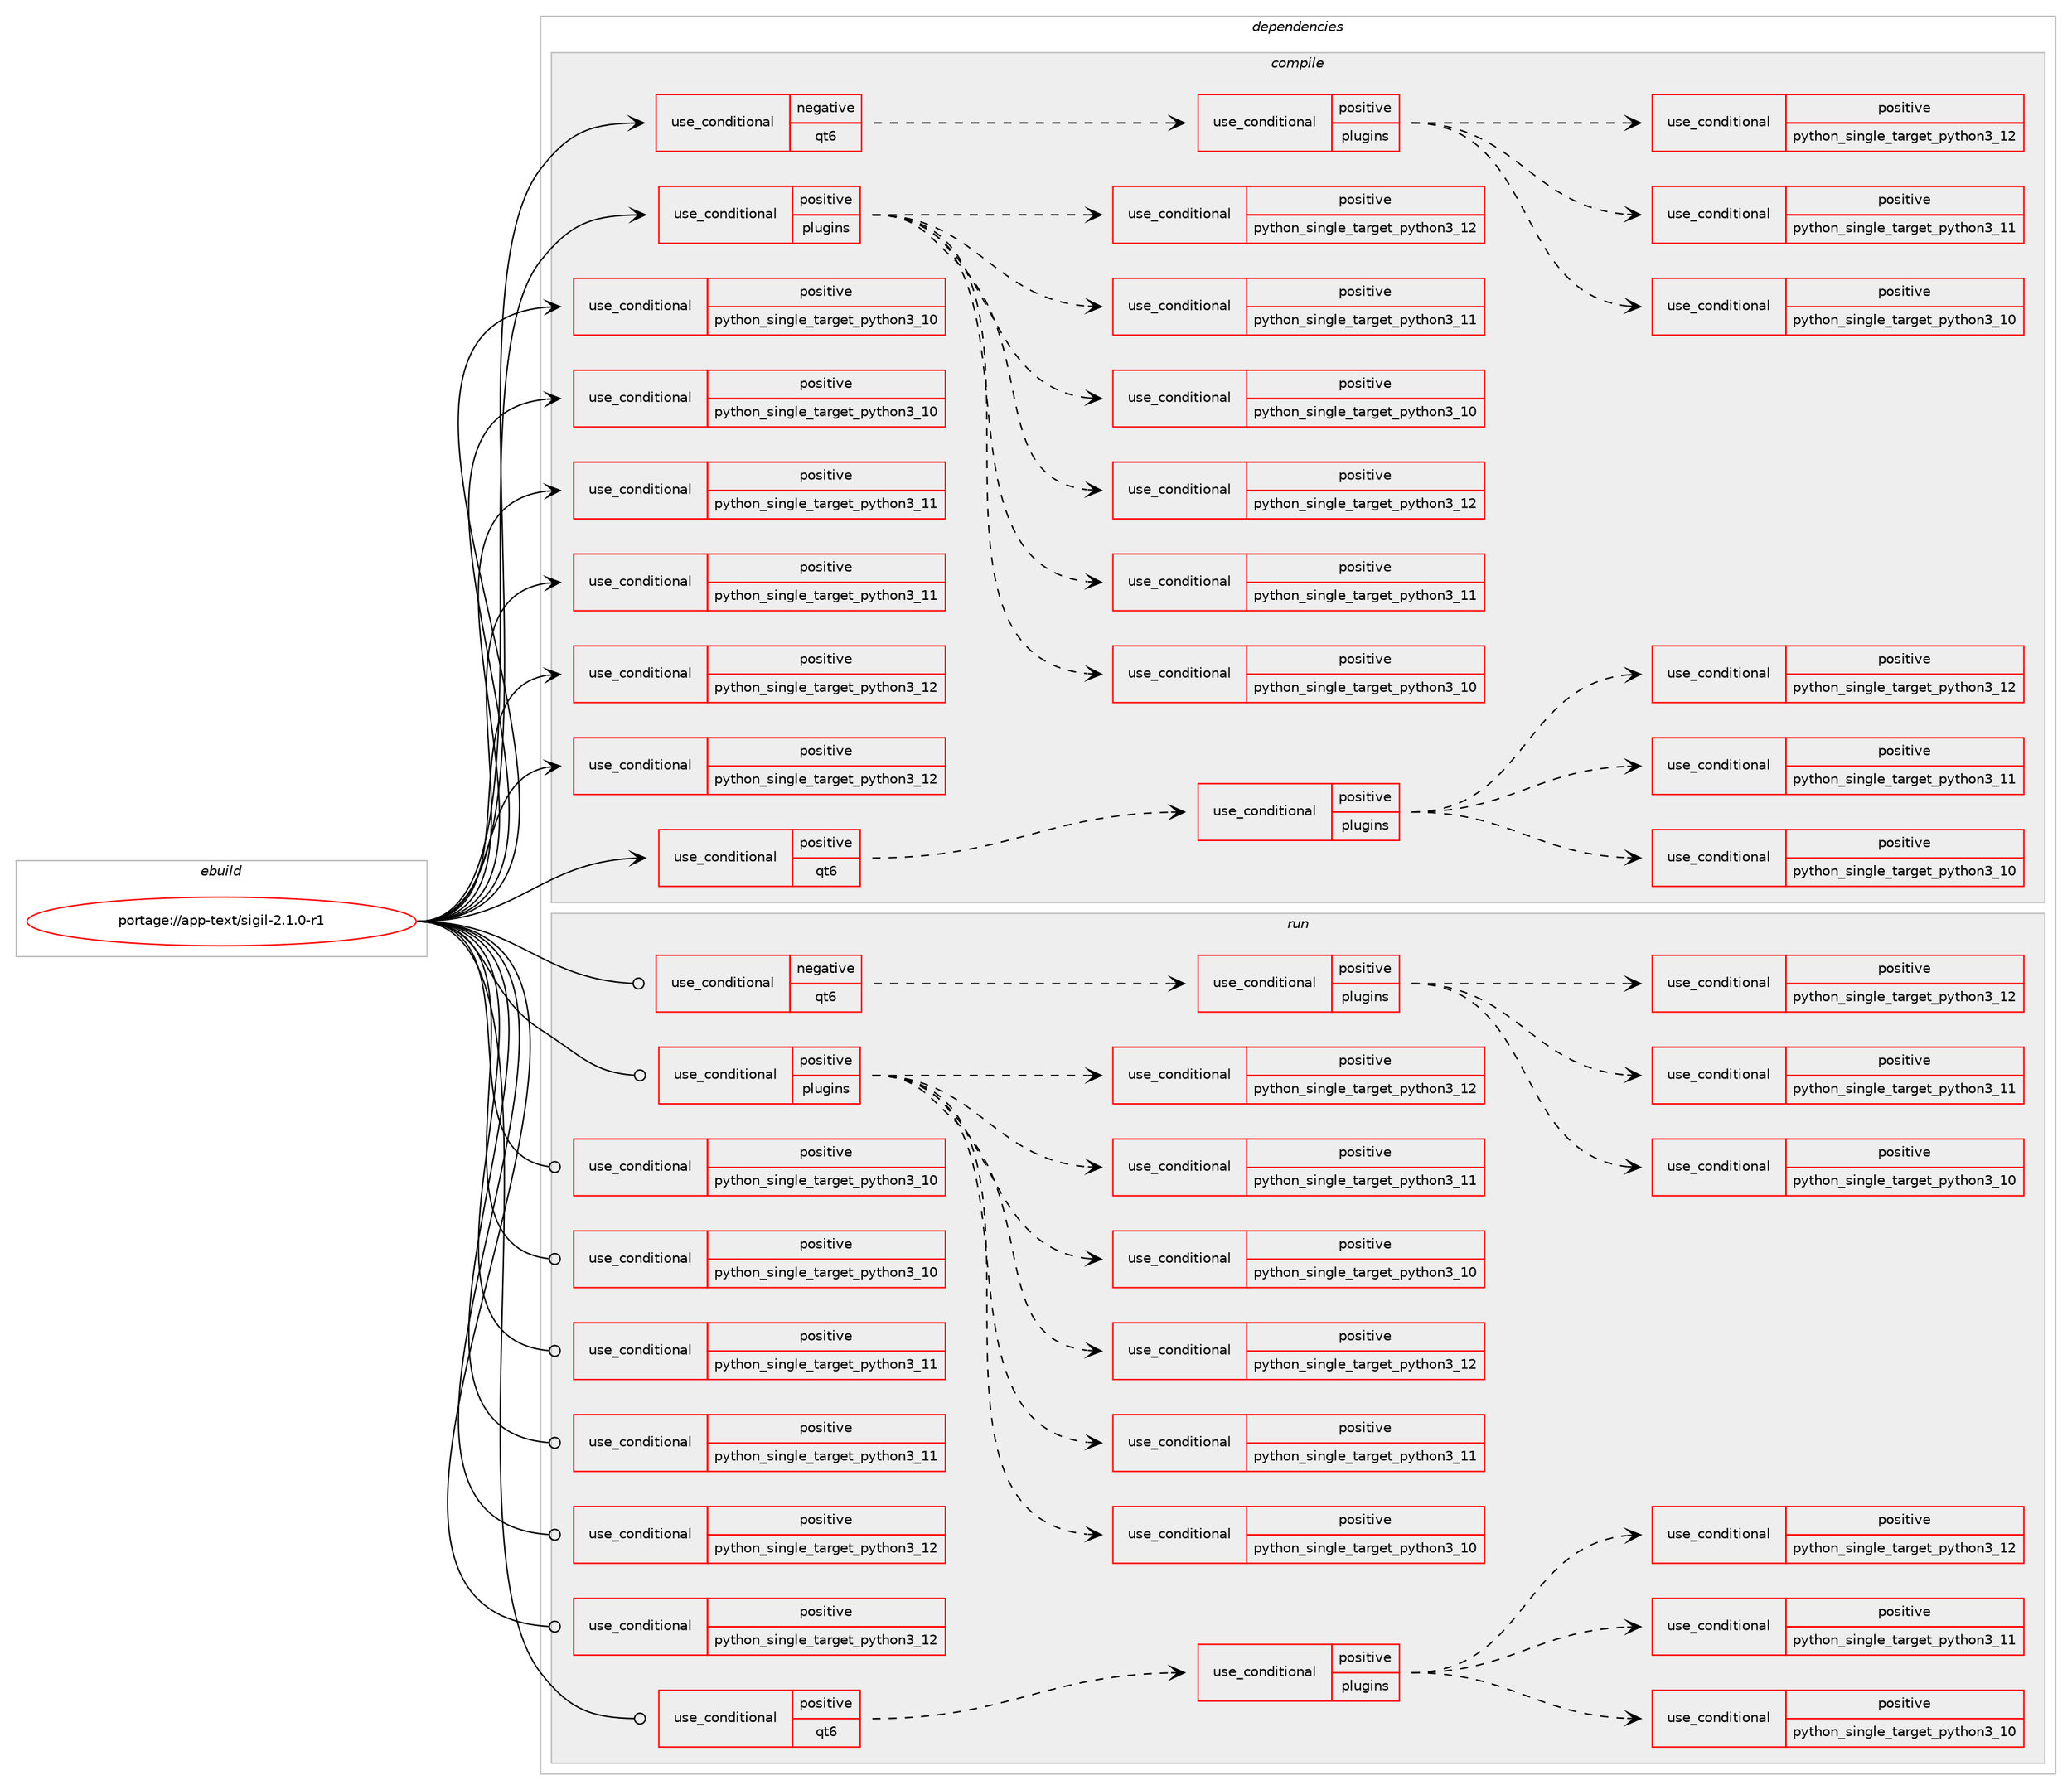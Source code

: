 digraph prolog {

# *************
# Graph options
# *************

newrank=true;
concentrate=true;
compound=true;
graph [rankdir=LR,fontname=Helvetica,fontsize=10,ranksep=1.5];#, ranksep=2.5, nodesep=0.2];
edge  [arrowhead=vee];
node  [fontname=Helvetica,fontsize=10];

# **********
# The ebuild
# **********

subgraph cluster_leftcol {
color=gray;
rank=same;
label=<<i>ebuild</i>>;
id [label="portage://app-text/sigil-2.1.0-r1", color=red, width=4, href="../app-text/sigil-2.1.0-r1.svg"];
}

# ****************
# The dependencies
# ****************

subgraph cluster_midcol {
color=gray;
label=<<i>dependencies</i>>;
subgraph cluster_compile {
fillcolor="#eeeeee";
style=filled;
label=<<i>compile</i>>;
subgraph cond15263 {
dependency26148 [label=<<TABLE BORDER="0" CELLBORDER="1" CELLSPACING="0" CELLPADDING="4"><TR><TD ROWSPAN="3" CELLPADDING="10">use_conditional</TD></TR><TR><TD>negative</TD></TR><TR><TD>qt6</TD></TR></TABLE>>, shape=none, color=red];
# *** BEGIN UNKNOWN DEPENDENCY TYPE (TODO) ***
# dependency26148 -> package_dependency(portage://app-text/sigil-2.1.0-r1,install,no,dev-qt,qtconcurrent,none,[,,],[slot(5)],[])
# *** END UNKNOWN DEPENDENCY TYPE (TODO) ***

# *** BEGIN UNKNOWN DEPENDENCY TYPE (TODO) ***
# dependency26148 -> package_dependency(portage://app-text/sigil-2.1.0-r1,install,no,dev-qt,qtcore,none,[,,],[slot(5)],[])
# *** END UNKNOWN DEPENDENCY TYPE (TODO) ***

# *** BEGIN UNKNOWN DEPENDENCY TYPE (TODO) ***
# dependency26148 -> package_dependency(portage://app-text/sigil-2.1.0-r1,install,no,dev-qt,qtgui,none,[,,],[slot(5)],[])
# *** END UNKNOWN DEPENDENCY TYPE (TODO) ***

# *** BEGIN UNKNOWN DEPENDENCY TYPE (TODO) ***
# dependency26148 -> package_dependency(portage://app-text/sigil-2.1.0-r1,install,no,dev-qt,qtnetwork,none,[,,],[slot(5)],[])
# *** END UNKNOWN DEPENDENCY TYPE (TODO) ***

# *** BEGIN UNKNOWN DEPENDENCY TYPE (TODO) ***
# dependency26148 -> package_dependency(portage://app-text/sigil-2.1.0-r1,install,no,dev-qt,qtprintsupport,none,[,,],[slot(5)],[])
# *** END UNKNOWN DEPENDENCY TYPE (TODO) ***

# *** BEGIN UNKNOWN DEPENDENCY TYPE (TODO) ***
# dependency26148 -> package_dependency(portage://app-text/sigil-2.1.0-r1,install,no,dev-qt,qtsvg,none,[,,],[slot(5)],[])
# *** END UNKNOWN DEPENDENCY TYPE (TODO) ***

# *** BEGIN UNKNOWN DEPENDENCY TYPE (TODO) ***
# dependency26148 -> package_dependency(portage://app-text/sigil-2.1.0-r1,install,no,dev-qt,qtwebengine,none,[,,],[slot(5)],[use(enable(widgets),none)])
# *** END UNKNOWN DEPENDENCY TYPE (TODO) ***

# *** BEGIN UNKNOWN DEPENDENCY TYPE (TODO) ***
# dependency26148 -> package_dependency(portage://app-text/sigil-2.1.0-r1,install,no,dev-qt,qtwidgets,none,[,,],[slot(5)],[])
# *** END UNKNOWN DEPENDENCY TYPE (TODO) ***

# *** BEGIN UNKNOWN DEPENDENCY TYPE (TODO) ***
# dependency26148 -> package_dependency(portage://app-text/sigil-2.1.0-r1,install,no,dev-qt,qtxml,none,[,,],[slot(5)],[])
# *** END UNKNOWN DEPENDENCY TYPE (TODO) ***

subgraph cond15264 {
dependency26149 [label=<<TABLE BORDER="0" CELLBORDER="1" CELLSPACING="0" CELLPADDING="4"><TR><TD ROWSPAN="3" CELLPADDING="10">use_conditional</TD></TR><TR><TD>positive</TD></TR><TR><TD>plugins</TD></TR></TABLE>>, shape=none, color=red];
subgraph cond15265 {
dependency26150 [label=<<TABLE BORDER="0" CELLBORDER="1" CELLSPACING="0" CELLPADDING="4"><TR><TD ROWSPAN="3" CELLPADDING="10">use_conditional</TD></TR><TR><TD>positive</TD></TR><TR><TD>python_single_target_python3_10</TD></TR></TABLE>>, shape=none, color=red];
# *** BEGIN UNKNOWN DEPENDENCY TYPE (TODO) ***
# dependency26150 -> package_dependency(portage://app-text/sigil-2.1.0-r1,install,no,dev-python,PyQt5,none,[,,],[],[use(enable(python_targets_python3_10),negative)])
# *** END UNKNOWN DEPENDENCY TYPE (TODO) ***

# *** BEGIN UNKNOWN DEPENDENCY TYPE (TODO) ***
# dependency26150 -> package_dependency(portage://app-text/sigil-2.1.0-r1,install,no,dev-python,PyQtWebEngine,none,[,,],[],[use(enable(python_targets_python3_10),negative)])
# *** END UNKNOWN DEPENDENCY TYPE (TODO) ***

}
dependency26149:e -> dependency26150:w [weight=20,style="dashed",arrowhead="vee"];
subgraph cond15266 {
dependency26151 [label=<<TABLE BORDER="0" CELLBORDER="1" CELLSPACING="0" CELLPADDING="4"><TR><TD ROWSPAN="3" CELLPADDING="10">use_conditional</TD></TR><TR><TD>positive</TD></TR><TR><TD>python_single_target_python3_11</TD></TR></TABLE>>, shape=none, color=red];
# *** BEGIN UNKNOWN DEPENDENCY TYPE (TODO) ***
# dependency26151 -> package_dependency(portage://app-text/sigil-2.1.0-r1,install,no,dev-python,PyQt5,none,[,,],[],[use(enable(python_targets_python3_11),negative)])
# *** END UNKNOWN DEPENDENCY TYPE (TODO) ***

# *** BEGIN UNKNOWN DEPENDENCY TYPE (TODO) ***
# dependency26151 -> package_dependency(portage://app-text/sigil-2.1.0-r1,install,no,dev-python,PyQtWebEngine,none,[,,],[],[use(enable(python_targets_python3_11),negative)])
# *** END UNKNOWN DEPENDENCY TYPE (TODO) ***

}
dependency26149:e -> dependency26151:w [weight=20,style="dashed",arrowhead="vee"];
subgraph cond15267 {
dependency26152 [label=<<TABLE BORDER="0" CELLBORDER="1" CELLSPACING="0" CELLPADDING="4"><TR><TD ROWSPAN="3" CELLPADDING="10">use_conditional</TD></TR><TR><TD>positive</TD></TR><TR><TD>python_single_target_python3_12</TD></TR></TABLE>>, shape=none, color=red];
# *** BEGIN UNKNOWN DEPENDENCY TYPE (TODO) ***
# dependency26152 -> package_dependency(portage://app-text/sigil-2.1.0-r1,install,no,dev-python,PyQt5,none,[,,],[],[use(enable(python_targets_python3_12),negative)])
# *** END UNKNOWN DEPENDENCY TYPE (TODO) ***

# *** BEGIN UNKNOWN DEPENDENCY TYPE (TODO) ***
# dependency26152 -> package_dependency(portage://app-text/sigil-2.1.0-r1,install,no,dev-python,PyQtWebEngine,none,[,,],[],[use(enable(python_targets_python3_12),negative)])
# *** END UNKNOWN DEPENDENCY TYPE (TODO) ***

}
dependency26149:e -> dependency26152:w [weight=20,style="dashed",arrowhead="vee"];
}
dependency26148:e -> dependency26149:w [weight=20,style="dashed",arrowhead="vee"];
}
id:e -> dependency26148:w [weight=20,style="solid",arrowhead="vee"];
subgraph cond15268 {
dependency26153 [label=<<TABLE BORDER="0" CELLBORDER="1" CELLSPACING="0" CELLPADDING="4"><TR><TD ROWSPAN="3" CELLPADDING="10">use_conditional</TD></TR><TR><TD>positive</TD></TR><TR><TD>plugins</TD></TR></TABLE>>, shape=none, color=red];
subgraph cond15269 {
dependency26154 [label=<<TABLE BORDER="0" CELLBORDER="1" CELLSPACING="0" CELLPADDING="4"><TR><TD ROWSPAN="3" CELLPADDING="10">use_conditional</TD></TR><TR><TD>positive</TD></TR><TR><TD>python_single_target_python3_10</TD></TR></TABLE>>, shape=none, color=red];
# *** BEGIN UNKNOWN DEPENDENCY TYPE (TODO) ***
# dependency26154 -> package_dependency(portage://app-text/sigil-2.1.0-r1,install,no,dev-python,chardet,none,[,,],[],[use(enable(python_targets_python3_10),negative)])
# *** END UNKNOWN DEPENDENCY TYPE (TODO) ***

# *** BEGIN UNKNOWN DEPENDENCY TYPE (TODO) ***
# dependency26154 -> package_dependency(portage://app-text/sigil-2.1.0-r1,install,no,dev-python,cssselect,none,[,,],[],[use(enable(python_targets_python3_10),negative)])
# *** END UNKNOWN DEPENDENCY TYPE (TODO) ***

# *** BEGIN UNKNOWN DEPENDENCY TYPE (TODO) ***
# dependency26154 -> package_dependency(portage://app-text/sigil-2.1.0-r1,install,no,dev-python,html5lib,none,[,,],[],[use(enable(python_targets_python3_10),negative)])
# *** END UNKNOWN DEPENDENCY TYPE (TODO) ***

# *** BEGIN UNKNOWN DEPENDENCY TYPE (TODO) ***
# dependency26154 -> package_dependency(portage://app-text/sigil-2.1.0-r1,install,no,dev-python,pillow,none,[,,],[],[use(enable(python_targets_python3_10),negative)])
# *** END UNKNOWN DEPENDENCY TYPE (TODO) ***

# *** BEGIN UNKNOWN DEPENDENCY TYPE (TODO) ***
# dependency26154 -> package_dependency(portage://app-text/sigil-2.1.0-r1,install,no,dev-python,regex,none,[,,],[],[use(enable(python_targets_python3_10),negative)])
# *** END UNKNOWN DEPENDENCY TYPE (TODO) ***

}
dependency26153:e -> dependency26154:w [weight=20,style="dashed",arrowhead="vee"];
subgraph cond15270 {
dependency26155 [label=<<TABLE BORDER="0" CELLBORDER="1" CELLSPACING="0" CELLPADDING="4"><TR><TD ROWSPAN="3" CELLPADDING="10">use_conditional</TD></TR><TR><TD>positive</TD></TR><TR><TD>python_single_target_python3_11</TD></TR></TABLE>>, shape=none, color=red];
# *** BEGIN UNKNOWN DEPENDENCY TYPE (TODO) ***
# dependency26155 -> package_dependency(portage://app-text/sigil-2.1.0-r1,install,no,dev-python,chardet,none,[,,],[],[use(enable(python_targets_python3_11),negative)])
# *** END UNKNOWN DEPENDENCY TYPE (TODO) ***

# *** BEGIN UNKNOWN DEPENDENCY TYPE (TODO) ***
# dependency26155 -> package_dependency(portage://app-text/sigil-2.1.0-r1,install,no,dev-python,cssselect,none,[,,],[],[use(enable(python_targets_python3_11),negative)])
# *** END UNKNOWN DEPENDENCY TYPE (TODO) ***

# *** BEGIN UNKNOWN DEPENDENCY TYPE (TODO) ***
# dependency26155 -> package_dependency(portage://app-text/sigil-2.1.0-r1,install,no,dev-python,html5lib,none,[,,],[],[use(enable(python_targets_python3_11),negative)])
# *** END UNKNOWN DEPENDENCY TYPE (TODO) ***

# *** BEGIN UNKNOWN DEPENDENCY TYPE (TODO) ***
# dependency26155 -> package_dependency(portage://app-text/sigil-2.1.0-r1,install,no,dev-python,pillow,none,[,,],[],[use(enable(python_targets_python3_11),negative)])
# *** END UNKNOWN DEPENDENCY TYPE (TODO) ***

# *** BEGIN UNKNOWN DEPENDENCY TYPE (TODO) ***
# dependency26155 -> package_dependency(portage://app-text/sigil-2.1.0-r1,install,no,dev-python,regex,none,[,,],[],[use(enable(python_targets_python3_11),negative)])
# *** END UNKNOWN DEPENDENCY TYPE (TODO) ***

}
dependency26153:e -> dependency26155:w [weight=20,style="dashed",arrowhead="vee"];
subgraph cond15271 {
dependency26156 [label=<<TABLE BORDER="0" CELLBORDER="1" CELLSPACING="0" CELLPADDING="4"><TR><TD ROWSPAN="3" CELLPADDING="10">use_conditional</TD></TR><TR><TD>positive</TD></TR><TR><TD>python_single_target_python3_12</TD></TR></TABLE>>, shape=none, color=red];
# *** BEGIN UNKNOWN DEPENDENCY TYPE (TODO) ***
# dependency26156 -> package_dependency(portage://app-text/sigil-2.1.0-r1,install,no,dev-python,chardet,none,[,,],[],[use(enable(python_targets_python3_12),negative)])
# *** END UNKNOWN DEPENDENCY TYPE (TODO) ***

# *** BEGIN UNKNOWN DEPENDENCY TYPE (TODO) ***
# dependency26156 -> package_dependency(portage://app-text/sigil-2.1.0-r1,install,no,dev-python,cssselect,none,[,,],[],[use(enable(python_targets_python3_12),negative)])
# *** END UNKNOWN DEPENDENCY TYPE (TODO) ***

# *** BEGIN UNKNOWN DEPENDENCY TYPE (TODO) ***
# dependency26156 -> package_dependency(portage://app-text/sigil-2.1.0-r1,install,no,dev-python,html5lib,none,[,,],[],[use(enable(python_targets_python3_12),negative)])
# *** END UNKNOWN DEPENDENCY TYPE (TODO) ***

# *** BEGIN UNKNOWN DEPENDENCY TYPE (TODO) ***
# dependency26156 -> package_dependency(portage://app-text/sigil-2.1.0-r1,install,no,dev-python,pillow,none,[,,],[],[use(enable(python_targets_python3_12),negative)])
# *** END UNKNOWN DEPENDENCY TYPE (TODO) ***

# *** BEGIN UNKNOWN DEPENDENCY TYPE (TODO) ***
# dependency26156 -> package_dependency(portage://app-text/sigil-2.1.0-r1,install,no,dev-python,regex,none,[,,],[],[use(enable(python_targets_python3_12),negative)])
# *** END UNKNOWN DEPENDENCY TYPE (TODO) ***

}
dependency26153:e -> dependency26156:w [weight=20,style="dashed",arrowhead="vee"];
subgraph cond15272 {
dependency26157 [label=<<TABLE BORDER="0" CELLBORDER="1" CELLSPACING="0" CELLPADDING="4"><TR><TD ROWSPAN="3" CELLPADDING="10">use_conditional</TD></TR><TR><TD>positive</TD></TR><TR><TD>python_single_target_python3_10</TD></TR></TABLE>>, shape=none, color=red];
# *** BEGIN UNKNOWN DEPENDENCY TYPE (TODO) ***
# dependency26157 -> package_dependency(portage://app-text/sigil-2.1.0-r1,install,no,dev-lang,python,none,[,,],[slot(3.10)],[use(enable(tk),none)])
# *** END UNKNOWN DEPENDENCY TYPE (TODO) ***

}
dependency26153:e -> dependency26157:w [weight=20,style="dashed",arrowhead="vee"];
subgraph cond15273 {
dependency26158 [label=<<TABLE BORDER="0" CELLBORDER="1" CELLSPACING="0" CELLPADDING="4"><TR><TD ROWSPAN="3" CELLPADDING="10">use_conditional</TD></TR><TR><TD>positive</TD></TR><TR><TD>python_single_target_python3_11</TD></TR></TABLE>>, shape=none, color=red];
# *** BEGIN UNKNOWN DEPENDENCY TYPE (TODO) ***
# dependency26158 -> package_dependency(portage://app-text/sigil-2.1.0-r1,install,no,dev-lang,python,none,[,,],[slot(3.11)],[use(enable(tk),none)])
# *** END UNKNOWN DEPENDENCY TYPE (TODO) ***

}
dependency26153:e -> dependency26158:w [weight=20,style="dashed",arrowhead="vee"];
subgraph cond15274 {
dependency26159 [label=<<TABLE BORDER="0" CELLBORDER="1" CELLSPACING="0" CELLPADDING="4"><TR><TD ROWSPAN="3" CELLPADDING="10">use_conditional</TD></TR><TR><TD>positive</TD></TR><TR><TD>python_single_target_python3_12</TD></TR></TABLE>>, shape=none, color=red];
# *** BEGIN UNKNOWN DEPENDENCY TYPE (TODO) ***
# dependency26159 -> package_dependency(portage://app-text/sigil-2.1.0-r1,install,no,dev-lang,python,none,[,,],[slot(3.12)],[use(enable(tk),none)])
# *** END UNKNOWN DEPENDENCY TYPE (TODO) ***

}
dependency26153:e -> dependency26159:w [weight=20,style="dashed",arrowhead="vee"];
}
id:e -> dependency26153:w [weight=20,style="solid",arrowhead="vee"];
subgraph cond15275 {
dependency26160 [label=<<TABLE BORDER="0" CELLBORDER="1" CELLSPACING="0" CELLPADDING="4"><TR><TD ROWSPAN="3" CELLPADDING="10">use_conditional</TD></TR><TR><TD>positive</TD></TR><TR><TD>python_single_target_python3_10</TD></TR></TABLE>>, shape=none, color=red];
# *** BEGIN UNKNOWN DEPENDENCY TYPE (TODO) ***
# dependency26160 -> package_dependency(portage://app-text/sigil-2.1.0-r1,install,no,dev-lang,python,none,[,,],[slot(3.10)],[])
# *** END UNKNOWN DEPENDENCY TYPE (TODO) ***

}
id:e -> dependency26160:w [weight=20,style="solid",arrowhead="vee"];
subgraph cond15276 {
dependency26161 [label=<<TABLE BORDER="0" CELLBORDER="1" CELLSPACING="0" CELLPADDING="4"><TR><TD ROWSPAN="3" CELLPADDING="10">use_conditional</TD></TR><TR><TD>positive</TD></TR><TR><TD>python_single_target_python3_10</TD></TR></TABLE>>, shape=none, color=red];
# *** BEGIN UNKNOWN DEPENDENCY TYPE (TODO) ***
# dependency26161 -> package_dependency(portage://app-text/sigil-2.1.0-r1,install,no,dev-python,css-parser,none,[,,],[],[use(enable(python_targets_python3_10),negative)])
# *** END UNKNOWN DEPENDENCY TYPE (TODO) ***

# *** BEGIN UNKNOWN DEPENDENCY TYPE (TODO) ***
# dependency26161 -> package_dependency(portage://app-text/sigil-2.1.0-r1,install,no,dev-python,dulwich,none,[,,],[],[use(enable(python_targets_python3_10),negative)])
# *** END UNKNOWN DEPENDENCY TYPE (TODO) ***

# *** BEGIN UNKNOWN DEPENDENCY TYPE (TODO) ***
# dependency26161 -> package_dependency(portage://app-text/sigil-2.1.0-r1,install,no,dev-python,lxml,none,[,,],[],[use(enable(python_targets_python3_10),negative)])
# *** END UNKNOWN DEPENDENCY TYPE (TODO) ***

}
id:e -> dependency26161:w [weight=20,style="solid",arrowhead="vee"];
subgraph cond15277 {
dependency26162 [label=<<TABLE BORDER="0" CELLBORDER="1" CELLSPACING="0" CELLPADDING="4"><TR><TD ROWSPAN="3" CELLPADDING="10">use_conditional</TD></TR><TR><TD>positive</TD></TR><TR><TD>python_single_target_python3_11</TD></TR></TABLE>>, shape=none, color=red];
# *** BEGIN UNKNOWN DEPENDENCY TYPE (TODO) ***
# dependency26162 -> package_dependency(portage://app-text/sigil-2.1.0-r1,install,no,dev-lang,python,none,[,,],[slot(3.11)],[])
# *** END UNKNOWN DEPENDENCY TYPE (TODO) ***

}
id:e -> dependency26162:w [weight=20,style="solid",arrowhead="vee"];
subgraph cond15278 {
dependency26163 [label=<<TABLE BORDER="0" CELLBORDER="1" CELLSPACING="0" CELLPADDING="4"><TR><TD ROWSPAN="3" CELLPADDING="10">use_conditional</TD></TR><TR><TD>positive</TD></TR><TR><TD>python_single_target_python3_11</TD></TR></TABLE>>, shape=none, color=red];
# *** BEGIN UNKNOWN DEPENDENCY TYPE (TODO) ***
# dependency26163 -> package_dependency(portage://app-text/sigil-2.1.0-r1,install,no,dev-python,css-parser,none,[,,],[],[use(enable(python_targets_python3_11),negative)])
# *** END UNKNOWN DEPENDENCY TYPE (TODO) ***

# *** BEGIN UNKNOWN DEPENDENCY TYPE (TODO) ***
# dependency26163 -> package_dependency(portage://app-text/sigil-2.1.0-r1,install,no,dev-python,dulwich,none,[,,],[],[use(enable(python_targets_python3_11),negative)])
# *** END UNKNOWN DEPENDENCY TYPE (TODO) ***

# *** BEGIN UNKNOWN DEPENDENCY TYPE (TODO) ***
# dependency26163 -> package_dependency(portage://app-text/sigil-2.1.0-r1,install,no,dev-python,lxml,none,[,,],[],[use(enable(python_targets_python3_11),negative)])
# *** END UNKNOWN DEPENDENCY TYPE (TODO) ***

}
id:e -> dependency26163:w [weight=20,style="solid",arrowhead="vee"];
subgraph cond15279 {
dependency26164 [label=<<TABLE BORDER="0" CELLBORDER="1" CELLSPACING="0" CELLPADDING="4"><TR><TD ROWSPAN="3" CELLPADDING="10">use_conditional</TD></TR><TR><TD>positive</TD></TR><TR><TD>python_single_target_python3_12</TD></TR></TABLE>>, shape=none, color=red];
# *** BEGIN UNKNOWN DEPENDENCY TYPE (TODO) ***
# dependency26164 -> package_dependency(portage://app-text/sigil-2.1.0-r1,install,no,dev-lang,python,none,[,,],[slot(3.12)],[])
# *** END UNKNOWN DEPENDENCY TYPE (TODO) ***

}
id:e -> dependency26164:w [weight=20,style="solid",arrowhead="vee"];
subgraph cond15280 {
dependency26165 [label=<<TABLE BORDER="0" CELLBORDER="1" CELLSPACING="0" CELLPADDING="4"><TR><TD ROWSPAN="3" CELLPADDING="10">use_conditional</TD></TR><TR><TD>positive</TD></TR><TR><TD>python_single_target_python3_12</TD></TR></TABLE>>, shape=none, color=red];
# *** BEGIN UNKNOWN DEPENDENCY TYPE (TODO) ***
# dependency26165 -> package_dependency(portage://app-text/sigil-2.1.0-r1,install,no,dev-python,css-parser,none,[,,],[],[use(enable(python_targets_python3_12),negative)])
# *** END UNKNOWN DEPENDENCY TYPE (TODO) ***

# *** BEGIN UNKNOWN DEPENDENCY TYPE (TODO) ***
# dependency26165 -> package_dependency(portage://app-text/sigil-2.1.0-r1,install,no,dev-python,dulwich,none,[,,],[],[use(enable(python_targets_python3_12),negative)])
# *** END UNKNOWN DEPENDENCY TYPE (TODO) ***

# *** BEGIN UNKNOWN DEPENDENCY TYPE (TODO) ***
# dependency26165 -> package_dependency(portage://app-text/sigil-2.1.0-r1,install,no,dev-python,lxml,none,[,,],[],[use(enable(python_targets_python3_12),negative)])
# *** END UNKNOWN DEPENDENCY TYPE (TODO) ***

}
id:e -> dependency26165:w [weight=20,style="solid",arrowhead="vee"];
subgraph cond15281 {
dependency26166 [label=<<TABLE BORDER="0" CELLBORDER="1" CELLSPACING="0" CELLPADDING="4"><TR><TD ROWSPAN="3" CELLPADDING="10">use_conditional</TD></TR><TR><TD>positive</TD></TR><TR><TD>qt6</TD></TR></TABLE>>, shape=none, color=red];
# *** BEGIN UNKNOWN DEPENDENCY TYPE (TODO) ***
# dependency26166 -> package_dependency(portage://app-text/sigil-2.1.0-r1,install,no,dev-qt,qtbase,none,[,,],[slot(6)],[use(enable(concurrent),none),use(enable(cups),none),use(enable(network),none),use(enable(widgets),none),use(enable(xml),none)])
# *** END UNKNOWN DEPENDENCY TYPE (TODO) ***

# *** BEGIN UNKNOWN DEPENDENCY TYPE (TODO) ***
# dependency26166 -> package_dependency(portage://app-text/sigil-2.1.0-r1,install,no,dev-qt,qt5compat,none,[,,],[slot(6)],[])
# *** END UNKNOWN DEPENDENCY TYPE (TODO) ***

# *** BEGIN UNKNOWN DEPENDENCY TYPE (TODO) ***
# dependency26166 -> package_dependency(portage://app-text/sigil-2.1.0-r1,install,no,dev-qt,qtwebengine,none,[,,],[slot(6)],[use(enable(widgets),none)])
# *** END UNKNOWN DEPENDENCY TYPE (TODO) ***

# *** BEGIN UNKNOWN DEPENDENCY TYPE (TODO) ***
# dependency26166 -> package_dependency(portage://app-text/sigil-2.1.0-r1,install,no,dev-qt,qtsvg,none,[,,],[slot(6)],[])
# *** END UNKNOWN DEPENDENCY TYPE (TODO) ***

subgraph cond15282 {
dependency26167 [label=<<TABLE BORDER="0" CELLBORDER="1" CELLSPACING="0" CELLPADDING="4"><TR><TD ROWSPAN="3" CELLPADDING="10">use_conditional</TD></TR><TR><TD>positive</TD></TR><TR><TD>plugins</TD></TR></TABLE>>, shape=none, color=red];
subgraph cond15283 {
dependency26168 [label=<<TABLE BORDER="0" CELLBORDER="1" CELLSPACING="0" CELLPADDING="4"><TR><TD ROWSPAN="3" CELLPADDING="10">use_conditional</TD></TR><TR><TD>positive</TD></TR><TR><TD>python_single_target_python3_10</TD></TR></TABLE>>, shape=none, color=red];
# *** BEGIN UNKNOWN DEPENDENCY TYPE (TODO) ***
# dependency26168 -> package_dependency(portage://app-text/sigil-2.1.0-r1,install,no,dev-python,PyQt6,none,[,,],[],[use(enable(python_targets_python3_10),negative)])
# *** END UNKNOWN DEPENDENCY TYPE (TODO) ***

# *** BEGIN UNKNOWN DEPENDENCY TYPE (TODO) ***
# dependency26168 -> package_dependency(portage://app-text/sigil-2.1.0-r1,install,no,dev-python,PyQt6-WebEngine,none,[,,],[],[use(enable(python_targets_python3_10),negative)])
# *** END UNKNOWN DEPENDENCY TYPE (TODO) ***

}
dependency26167:e -> dependency26168:w [weight=20,style="dashed",arrowhead="vee"];
subgraph cond15284 {
dependency26169 [label=<<TABLE BORDER="0" CELLBORDER="1" CELLSPACING="0" CELLPADDING="4"><TR><TD ROWSPAN="3" CELLPADDING="10">use_conditional</TD></TR><TR><TD>positive</TD></TR><TR><TD>python_single_target_python3_11</TD></TR></TABLE>>, shape=none, color=red];
# *** BEGIN UNKNOWN DEPENDENCY TYPE (TODO) ***
# dependency26169 -> package_dependency(portage://app-text/sigil-2.1.0-r1,install,no,dev-python,PyQt6,none,[,,],[],[use(enable(python_targets_python3_11),negative)])
# *** END UNKNOWN DEPENDENCY TYPE (TODO) ***

# *** BEGIN UNKNOWN DEPENDENCY TYPE (TODO) ***
# dependency26169 -> package_dependency(portage://app-text/sigil-2.1.0-r1,install,no,dev-python,PyQt6-WebEngine,none,[,,],[],[use(enable(python_targets_python3_11),negative)])
# *** END UNKNOWN DEPENDENCY TYPE (TODO) ***

}
dependency26167:e -> dependency26169:w [weight=20,style="dashed",arrowhead="vee"];
subgraph cond15285 {
dependency26170 [label=<<TABLE BORDER="0" CELLBORDER="1" CELLSPACING="0" CELLPADDING="4"><TR><TD ROWSPAN="3" CELLPADDING="10">use_conditional</TD></TR><TR><TD>positive</TD></TR><TR><TD>python_single_target_python3_12</TD></TR></TABLE>>, shape=none, color=red];
# *** BEGIN UNKNOWN DEPENDENCY TYPE (TODO) ***
# dependency26170 -> package_dependency(portage://app-text/sigil-2.1.0-r1,install,no,dev-python,PyQt6,none,[,,],[],[use(enable(python_targets_python3_12),negative)])
# *** END UNKNOWN DEPENDENCY TYPE (TODO) ***

# *** BEGIN UNKNOWN DEPENDENCY TYPE (TODO) ***
# dependency26170 -> package_dependency(portage://app-text/sigil-2.1.0-r1,install,no,dev-python,PyQt6-WebEngine,none,[,,],[],[use(enable(python_targets_python3_12),negative)])
# *** END UNKNOWN DEPENDENCY TYPE (TODO) ***

}
dependency26167:e -> dependency26170:w [weight=20,style="dashed",arrowhead="vee"];
}
dependency26166:e -> dependency26167:w [weight=20,style="dashed",arrowhead="vee"];
}
id:e -> dependency26166:w [weight=20,style="solid",arrowhead="vee"];
# *** BEGIN UNKNOWN DEPENDENCY TYPE (TODO) ***
# id -> package_dependency(portage://app-text/sigil-2.1.0-r1,install,no,app-text,hunspell,none,[,,],any_same_slot,[])
# *** END UNKNOWN DEPENDENCY TYPE (TODO) ***

# *** BEGIN UNKNOWN DEPENDENCY TYPE (TODO) ***
# id -> package_dependency(portage://app-text/sigil-2.1.0-r1,install,no,dev-libs,libpcre2,none,[,,],any_same_slot,[use(enable(pcre16),none)])
# *** END UNKNOWN DEPENDENCY TYPE (TODO) ***

# *** BEGIN UNKNOWN DEPENDENCY TYPE (TODO) ***
# id -> package_dependency(portage://app-text/sigil-2.1.0-r1,install,no,sys-libs,zlib,none,[,,],[],[use(enable(minizip),none)])
# *** END UNKNOWN DEPENDENCY TYPE (TODO) ***

}
subgraph cluster_compileandrun {
fillcolor="#eeeeee";
style=filled;
label=<<i>compile and run</i>>;
}
subgraph cluster_run {
fillcolor="#eeeeee";
style=filled;
label=<<i>run</i>>;
subgraph cond15286 {
dependency26171 [label=<<TABLE BORDER="0" CELLBORDER="1" CELLSPACING="0" CELLPADDING="4"><TR><TD ROWSPAN="3" CELLPADDING="10">use_conditional</TD></TR><TR><TD>negative</TD></TR><TR><TD>qt6</TD></TR></TABLE>>, shape=none, color=red];
# *** BEGIN UNKNOWN DEPENDENCY TYPE (TODO) ***
# dependency26171 -> package_dependency(portage://app-text/sigil-2.1.0-r1,run,no,dev-qt,qtconcurrent,none,[,,],[slot(5)],[])
# *** END UNKNOWN DEPENDENCY TYPE (TODO) ***

# *** BEGIN UNKNOWN DEPENDENCY TYPE (TODO) ***
# dependency26171 -> package_dependency(portage://app-text/sigil-2.1.0-r1,run,no,dev-qt,qtcore,none,[,,],[slot(5)],[])
# *** END UNKNOWN DEPENDENCY TYPE (TODO) ***

# *** BEGIN UNKNOWN DEPENDENCY TYPE (TODO) ***
# dependency26171 -> package_dependency(portage://app-text/sigil-2.1.0-r1,run,no,dev-qt,qtgui,none,[,,],[slot(5)],[])
# *** END UNKNOWN DEPENDENCY TYPE (TODO) ***

# *** BEGIN UNKNOWN DEPENDENCY TYPE (TODO) ***
# dependency26171 -> package_dependency(portage://app-text/sigil-2.1.0-r1,run,no,dev-qt,qtnetwork,none,[,,],[slot(5)],[])
# *** END UNKNOWN DEPENDENCY TYPE (TODO) ***

# *** BEGIN UNKNOWN DEPENDENCY TYPE (TODO) ***
# dependency26171 -> package_dependency(portage://app-text/sigil-2.1.0-r1,run,no,dev-qt,qtprintsupport,none,[,,],[slot(5)],[])
# *** END UNKNOWN DEPENDENCY TYPE (TODO) ***

# *** BEGIN UNKNOWN DEPENDENCY TYPE (TODO) ***
# dependency26171 -> package_dependency(portage://app-text/sigil-2.1.0-r1,run,no,dev-qt,qtsvg,none,[,,],[slot(5)],[])
# *** END UNKNOWN DEPENDENCY TYPE (TODO) ***

# *** BEGIN UNKNOWN DEPENDENCY TYPE (TODO) ***
# dependency26171 -> package_dependency(portage://app-text/sigil-2.1.0-r1,run,no,dev-qt,qtwebengine,none,[,,],[slot(5)],[use(enable(widgets),none)])
# *** END UNKNOWN DEPENDENCY TYPE (TODO) ***

# *** BEGIN UNKNOWN DEPENDENCY TYPE (TODO) ***
# dependency26171 -> package_dependency(portage://app-text/sigil-2.1.0-r1,run,no,dev-qt,qtwidgets,none,[,,],[slot(5)],[])
# *** END UNKNOWN DEPENDENCY TYPE (TODO) ***

# *** BEGIN UNKNOWN DEPENDENCY TYPE (TODO) ***
# dependency26171 -> package_dependency(portage://app-text/sigil-2.1.0-r1,run,no,dev-qt,qtxml,none,[,,],[slot(5)],[])
# *** END UNKNOWN DEPENDENCY TYPE (TODO) ***

subgraph cond15287 {
dependency26172 [label=<<TABLE BORDER="0" CELLBORDER="1" CELLSPACING="0" CELLPADDING="4"><TR><TD ROWSPAN="3" CELLPADDING="10">use_conditional</TD></TR><TR><TD>positive</TD></TR><TR><TD>plugins</TD></TR></TABLE>>, shape=none, color=red];
subgraph cond15288 {
dependency26173 [label=<<TABLE BORDER="0" CELLBORDER="1" CELLSPACING="0" CELLPADDING="4"><TR><TD ROWSPAN="3" CELLPADDING="10">use_conditional</TD></TR><TR><TD>positive</TD></TR><TR><TD>python_single_target_python3_10</TD></TR></TABLE>>, shape=none, color=red];
# *** BEGIN UNKNOWN DEPENDENCY TYPE (TODO) ***
# dependency26173 -> package_dependency(portage://app-text/sigil-2.1.0-r1,run,no,dev-python,PyQt5,none,[,,],[],[use(enable(python_targets_python3_10),negative)])
# *** END UNKNOWN DEPENDENCY TYPE (TODO) ***

# *** BEGIN UNKNOWN DEPENDENCY TYPE (TODO) ***
# dependency26173 -> package_dependency(portage://app-text/sigil-2.1.0-r1,run,no,dev-python,PyQtWebEngine,none,[,,],[],[use(enable(python_targets_python3_10),negative)])
# *** END UNKNOWN DEPENDENCY TYPE (TODO) ***

}
dependency26172:e -> dependency26173:w [weight=20,style="dashed",arrowhead="vee"];
subgraph cond15289 {
dependency26174 [label=<<TABLE BORDER="0" CELLBORDER="1" CELLSPACING="0" CELLPADDING="4"><TR><TD ROWSPAN="3" CELLPADDING="10">use_conditional</TD></TR><TR><TD>positive</TD></TR><TR><TD>python_single_target_python3_11</TD></TR></TABLE>>, shape=none, color=red];
# *** BEGIN UNKNOWN DEPENDENCY TYPE (TODO) ***
# dependency26174 -> package_dependency(portage://app-text/sigil-2.1.0-r1,run,no,dev-python,PyQt5,none,[,,],[],[use(enable(python_targets_python3_11),negative)])
# *** END UNKNOWN DEPENDENCY TYPE (TODO) ***

# *** BEGIN UNKNOWN DEPENDENCY TYPE (TODO) ***
# dependency26174 -> package_dependency(portage://app-text/sigil-2.1.0-r1,run,no,dev-python,PyQtWebEngine,none,[,,],[],[use(enable(python_targets_python3_11),negative)])
# *** END UNKNOWN DEPENDENCY TYPE (TODO) ***

}
dependency26172:e -> dependency26174:w [weight=20,style="dashed",arrowhead="vee"];
subgraph cond15290 {
dependency26175 [label=<<TABLE BORDER="0" CELLBORDER="1" CELLSPACING="0" CELLPADDING="4"><TR><TD ROWSPAN="3" CELLPADDING="10">use_conditional</TD></TR><TR><TD>positive</TD></TR><TR><TD>python_single_target_python3_12</TD></TR></TABLE>>, shape=none, color=red];
# *** BEGIN UNKNOWN DEPENDENCY TYPE (TODO) ***
# dependency26175 -> package_dependency(portage://app-text/sigil-2.1.0-r1,run,no,dev-python,PyQt5,none,[,,],[],[use(enable(python_targets_python3_12),negative)])
# *** END UNKNOWN DEPENDENCY TYPE (TODO) ***

# *** BEGIN UNKNOWN DEPENDENCY TYPE (TODO) ***
# dependency26175 -> package_dependency(portage://app-text/sigil-2.1.0-r1,run,no,dev-python,PyQtWebEngine,none,[,,],[],[use(enable(python_targets_python3_12),negative)])
# *** END UNKNOWN DEPENDENCY TYPE (TODO) ***

}
dependency26172:e -> dependency26175:w [weight=20,style="dashed",arrowhead="vee"];
}
dependency26171:e -> dependency26172:w [weight=20,style="dashed",arrowhead="vee"];
}
id:e -> dependency26171:w [weight=20,style="solid",arrowhead="odot"];
subgraph cond15291 {
dependency26176 [label=<<TABLE BORDER="0" CELLBORDER="1" CELLSPACING="0" CELLPADDING="4"><TR><TD ROWSPAN="3" CELLPADDING="10">use_conditional</TD></TR><TR><TD>positive</TD></TR><TR><TD>plugins</TD></TR></TABLE>>, shape=none, color=red];
subgraph cond15292 {
dependency26177 [label=<<TABLE BORDER="0" CELLBORDER="1" CELLSPACING="0" CELLPADDING="4"><TR><TD ROWSPAN="3" CELLPADDING="10">use_conditional</TD></TR><TR><TD>positive</TD></TR><TR><TD>python_single_target_python3_10</TD></TR></TABLE>>, shape=none, color=red];
# *** BEGIN UNKNOWN DEPENDENCY TYPE (TODO) ***
# dependency26177 -> package_dependency(portage://app-text/sigil-2.1.0-r1,run,no,dev-python,chardet,none,[,,],[],[use(enable(python_targets_python3_10),negative)])
# *** END UNKNOWN DEPENDENCY TYPE (TODO) ***

# *** BEGIN UNKNOWN DEPENDENCY TYPE (TODO) ***
# dependency26177 -> package_dependency(portage://app-text/sigil-2.1.0-r1,run,no,dev-python,cssselect,none,[,,],[],[use(enable(python_targets_python3_10),negative)])
# *** END UNKNOWN DEPENDENCY TYPE (TODO) ***

# *** BEGIN UNKNOWN DEPENDENCY TYPE (TODO) ***
# dependency26177 -> package_dependency(portage://app-text/sigil-2.1.0-r1,run,no,dev-python,html5lib,none,[,,],[],[use(enable(python_targets_python3_10),negative)])
# *** END UNKNOWN DEPENDENCY TYPE (TODO) ***

# *** BEGIN UNKNOWN DEPENDENCY TYPE (TODO) ***
# dependency26177 -> package_dependency(portage://app-text/sigil-2.1.0-r1,run,no,dev-python,pillow,none,[,,],[],[use(enable(python_targets_python3_10),negative)])
# *** END UNKNOWN DEPENDENCY TYPE (TODO) ***

# *** BEGIN UNKNOWN DEPENDENCY TYPE (TODO) ***
# dependency26177 -> package_dependency(portage://app-text/sigil-2.1.0-r1,run,no,dev-python,regex,none,[,,],[],[use(enable(python_targets_python3_10),negative)])
# *** END UNKNOWN DEPENDENCY TYPE (TODO) ***

}
dependency26176:e -> dependency26177:w [weight=20,style="dashed",arrowhead="vee"];
subgraph cond15293 {
dependency26178 [label=<<TABLE BORDER="0" CELLBORDER="1" CELLSPACING="0" CELLPADDING="4"><TR><TD ROWSPAN="3" CELLPADDING="10">use_conditional</TD></TR><TR><TD>positive</TD></TR><TR><TD>python_single_target_python3_11</TD></TR></TABLE>>, shape=none, color=red];
# *** BEGIN UNKNOWN DEPENDENCY TYPE (TODO) ***
# dependency26178 -> package_dependency(portage://app-text/sigil-2.1.0-r1,run,no,dev-python,chardet,none,[,,],[],[use(enable(python_targets_python3_11),negative)])
# *** END UNKNOWN DEPENDENCY TYPE (TODO) ***

# *** BEGIN UNKNOWN DEPENDENCY TYPE (TODO) ***
# dependency26178 -> package_dependency(portage://app-text/sigil-2.1.0-r1,run,no,dev-python,cssselect,none,[,,],[],[use(enable(python_targets_python3_11),negative)])
# *** END UNKNOWN DEPENDENCY TYPE (TODO) ***

# *** BEGIN UNKNOWN DEPENDENCY TYPE (TODO) ***
# dependency26178 -> package_dependency(portage://app-text/sigil-2.1.0-r1,run,no,dev-python,html5lib,none,[,,],[],[use(enable(python_targets_python3_11),negative)])
# *** END UNKNOWN DEPENDENCY TYPE (TODO) ***

# *** BEGIN UNKNOWN DEPENDENCY TYPE (TODO) ***
# dependency26178 -> package_dependency(portage://app-text/sigil-2.1.0-r1,run,no,dev-python,pillow,none,[,,],[],[use(enable(python_targets_python3_11),negative)])
# *** END UNKNOWN DEPENDENCY TYPE (TODO) ***

# *** BEGIN UNKNOWN DEPENDENCY TYPE (TODO) ***
# dependency26178 -> package_dependency(portage://app-text/sigil-2.1.0-r1,run,no,dev-python,regex,none,[,,],[],[use(enable(python_targets_python3_11),negative)])
# *** END UNKNOWN DEPENDENCY TYPE (TODO) ***

}
dependency26176:e -> dependency26178:w [weight=20,style="dashed",arrowhead="vee"];
subgraph cond15294 {
dependency26179 [label=<<TABLE BORDER="0" CELLBORDER="1" CELLSPACING="0" CELLPADDING="4"><TR><TD ROWSPAN="3" CELLPADDING="10">use_conditional</TD></TR><TR><TD>positive</TD></TR><TR><TD>python_single_target_python3_12</TD></TR></TABLE>>, shape=none, color=red];
# *** BEGIN UNKNOWN DEPENDENCY TYPE (TODO) ***
# dependency26179 -> package_dependency(portage://app-text/sigil-2.1.0-r1,run,no,dev-python,chardet,none,[,,],[],[use(enable(python_targets_python3_12),negative)])
# *** END UNKNOWN DEPENDENCY TYPE (TODO) ***

# *** BEGIN UNKNOWN DEPENDENCY TYPE (TODO) ***
# dependency26179 -> package_dependency(portage://app-text/sigil-2.1.0-r1,run,no,dev-python,cssselect,none,[,,],[],[use(enable(python_targets_python3_12),negative)])
# *** END UNKNOWN DEPENDENCY TYPE (TODO) ***

# *** BEGIN UNKNOWN DEPENDENCY TYPE (TODO) ***
# dependency26179 -> package_dependency(portage://app-text/sigil-2.1.0-r1,run,no,dev-python,html5lib,none,[,,],[],[use(enable(python_targets_python3_12),negative)])
# *** END UNKNOWN DEPENDENCY TYPE (TODO) ***

# *** BEGIN UNKNOWN DEPENDENCY TYPE (TODO) ***
# dependency26179 -> package_dependency(portage://app-text/sigil-2.1.0-r1,run,no,dev-python,pillow,none,[,,],[],[use(enable(python_targets_python3_12),negative)])
# *** END UNKNOWN DEPENDENCY TYPE (TODO) ***

# *** BEGIN UNKNOWN DEPENDENCY TYPE (TODO) ***
# dependency26179 -> package_dependency(portage://app-text/sigil-2.1.0-r1,run,no,dev-python,regex,none,[,,],[],[use(enable(python_targets_python3_12),negative)])
# *** END UNKNOWN DEPENDENCY TYPE (TODO) ***

}
dependency26176:e -> dependency26179:w [weight=20,style="dashed",arrowhead="vee"];
subgraph cond15295 {
dependency26180 [label=<<TABLE BORDER="0" CELLBORDER="1" CELLSPACING="0" CELLPADDING="4"><TR><TD ROWSPAN="3" CELLPADDING="10">use_conditional</TD></TR><TR><TD>positive</TD></TR><TR><TD>python_single_target_python3_10</TD></TR></TABLE>>, shape=none, color=red];
# *** BEGIN UNKNOWN DEPENDENCY TYPE (TODO) ***
# dependency26180 -> package_dependency(portage://app-text/sigil-2.1.0-r1,run,no,dev-lang,python,none,[,,],[slot(3.10)],[use(enable(tk),none)])
# *** END UNKNOWN DEPENDENCY TYPE (TODO) ***

}
dependency26176:e -> dependency26180:w [weight=20,style="dashed",arrowhead="vee"];
subgraph cond15296 {
dependency26181 [label=<<TABLE BORDER="0" CELLBORDER="1" CELLSPACING="0" CELLPADDING="4"><TR><TD ROWSPAN="3" CELLPADDING="10">use_conditional</TD></TR><TR><TD>positive</TD></TR><TR><TD>python_single_target_python3_11</TD></TR></TABLE>>, shape=none, color=red];
# *** BEGIN UNKNOWN DEPENDENCY TYPE (TODO) ***
# dependency26181 -> package_dependency(portage://app-text/sigil-2.1.0-r1,run,no,dev-lang,python,none,[,,],[slot(3.11)],[use(enable(tk),none)])
# *** END UNKNOWN DEPENDENCY TYPE (TODO) ***

}
dependency26176:e -> dependency26181:w [weight=20,style="dashed",arrowhead="vee"];
subgraph cond15297 {
dependency26182 [label=<<TABLE BORDER="0" CELLBORDER="1" CELLSPACING="0" CELLPADDING="4"><TR><TD ROWSPAN="3" CELLPADDING="10">use_conditional</TD></TR><TR><TD>positive</TD></TR><TR><TD>python_single_target_python3_12</TD></TR></TABLE>>, shape=none, color=red];
# *** BEGIN UNKNOWN DEPENDENCY TYPE (TODO) ***
# dependency26182 -> package_dependency(portage://app-text/sigil-2.1.0-r1,run,no,dev-lang,python,none,[,,],[slot(3.12)],[use(enable(tk),none)])
# *** END UNKNOWN DEPENDENCY TYPE (TODO) ***

}
dependency26176:e -> dependency26182:w [weight=20,style="dashed",arrowhead="vee"];
}
id:e -> dependency26176:w [weight=20,style="solid",arrowhead="odot"];
subgraph cond15298 {
dependency26183 [label=<<TABLE BORDER="0" CELLBORDER="1" CELLSPACING="0" CELLPADDING="4"><TR><TD ROWSPAN="3" CELLPADDING="10">use_conditional</TD></TR><TR><TD>positive</TD></TR><TR><TD>python_single_target_python3_10</TD></TR></TABLE>>, shape=none, color=red];
# *** BEGIN UNKNOWN DEPENDENCY TYPE (TODO) ***
# dependency26183 -> package_dependency(portage://app-text/sigil-2.1.0-r1,run,no,dev-lang,python,none,[,,],[slot(3.10)],[])
# *** END UNKNOWN DEPENDENCY TYPE (TODO) ***

}
id:e -> dependency26183:w [weight=20,style="solid",arrowhead="odot"];
subgraph cond15299 {
dependency26184 [label=<<TABLE BORDER="0" CELLBORDER="1" CELLSPACING="0" CELLPADDING="4"><TR><TD ROWSPAN="3" CELLPADDING="10">use_conditional</TD></TR><TR><TD>positive</TD></TR><TR><TD>python_single_target_python3_10</TD></TR></TABLE>>, shape=none, color=red];
# *** BEGIN UNKNOWN DEPENDENCY TYPE (TODO) ***
# dependency26184 -> package_dependency(portage://app-text/sigil-2.1.0-r1,run,no,dev-python,css-parser,none,[,,],[],[use(enable(python_targets_python3_10),negative)])
# *** END UNKNOWN DEPENDENCY TYPE (TODO) ***

# *** BEGIN UNKNOWN DEPENDENCY TYPE (TODO) ***
# dependency26184 -> package_dependency(portage://app-text/sigil-2.1.0-r1,run,no,dev-python,dulwich,none,[,,],[],[use(enable(python_targets_python3_10),negative)])
# *** END UNKNOWN DEPENDENCY TYPE (TODO) ***

# *** BEGIN UNKNOWN DEPENDENCY TYPE (TODO) ***
# dependency26184 -> package_dependency(portage://app-text/sigil-2.1.0-r1,run,no,dev-python,lxml,none,[,,],[],[use(enable(python_targets_python3_10),negative)])
# *** END UNKNOWN DEPENDENCY TYPE (TODO) ***

}
id:e -> dependency26184:w [weight=20,style="solid",arrowhead="odot"];
subgraph cond15300 {
dependency26185 [label=<<TABLE BORDER="0" CELLBORDER="1" CELLSPACING="0" CELLPADDING="4"><TR><TD ROWSPAN="3" CELLPADDING="10">use_conditional</TD></TR><TR><TD>positive</TD></TR><TR><TD>python_single_target_python3_11</TD></TR></TABLE>>, shape=none, color=red];
# *** BEGIN UNKNOWN DEPENDENCY TYPE (TODO) ***
# dependency26185 -> package_dependency(portage://app-text/sigil-2.1.0-r1,run,no,dev-lang,python,none,[,,],[slot(3.11)],[])
# *** END UNKNOWN DEPENDENCY TYPE (TODO) ***

}
id:e -> dependency26185:w [weight=20,style="solid",arrowhead="odot"];
subgraph cond15301 {
dependency26186 [label=<<TABLE BORDER="0" CELLBORDER="1" CELLSPACING="0" CELLPADDING="4"><TR><TD ROWSPAN="3" CELLPADDING="10">use_conditional</TD></TR><TR><TD>positive</TD></TR><TR><TD>python_single_target_python3_11</TD></TR></TABLE>>, shape=none, color=red];
# *** BEGIN UNKNOWN DEPENDENCY TYPE (TODO) ***
# dependency26186 -> package_dependency(portage://app-text/sigil-2.1.0-r1,run,no,dev-python,css-parser,none,[,,],[],[use(enable(python_targets_python3_11),negative)])
# *** END UNKNOWN DEPENDENCY TYPE (TODO) ***

# *** BEGIN UNKNOWN DEPENDENCY TYPE (TODO) ***
# dependency26186 -> package_dependency(portage://app-text/sigil-2.1.0-r1,run,no,dev-python,dulwich,none,[,,],[],[use(enable(python_targets_python3_11),negative)])
# *** END UNKNOWN DEPENDENCY TYPE (TODO) ***

# *** BEGIN UNKNOWN DEPENDENCY TYPE (TODO) ***
# dependency26186 -> package_dependency(portage://app-text/sigil-2.1.0-r1,run,no,dev-python,lxml,none,[,,],[],[use(enable(python_targets_python3_11),negative)])
# *** END UNKNOWN DEPENDENCY TYPE (TODO) ***

}
id:e -> dependency26186:w [weight=20,style="solid",arrowhead="odot"];
subgraph cond15302 {
dependency26187 [label=<<TABLE BORDER="0" CELLBORDER="1" CELLSPACING="0" CELLPADDING="4"><TR><TD ROWSPAN="3" CELLPADDING="10">use_conditional</TD></TR><TR><TD>positive</TD></TR><TR><TD>python_single_target_python3_12</TD></TR></TABLE>>, shape=none, color=red];
# *** BEGIN UNKNOWN DEPENDENCY TYPE (TODO) ***
# dependency26187 -> package_dependency(portage://app-text/sigil-2.1.0-r1,run,no,dev-lang,python,none,[,,],[slot(3.12)],[])
# *** END UNKNOWN DEPENDENCY TYPE (TODO) ***

}
id:e -> dependency26187:w [weight=20,style="solid",arrowhead="odot"];
subgraph cond15303 {
dependency26188 [label=<<TABLE BORDER="0" CELLBORDER="1" CELLSPACING="0" CELLPADDING="4"><TR><TD ROWSPAN="3" CELLPADDING="10">use_conditional</TD></TR><TR><TD>positive</TD></TR><TR><TD>python_single_target_python3_12</TD></TR></TABLE>>, shape=none, color=red];
# *** BEGIN UNKNOWN DEPENDENCY TYPE (TODO) ***
# dependency26188 -> package_dependency(portage://app-text/sigil-2.1.0-r1,run,no,dev-python,css-parser,none,[,,],[],[use(enable(python_targets_python3_12),negative)])
# *** END UNKNOWN DEPENDENCY TYPE (TODO) ***

# *** BEGIN UNKNOWN DEPENDENCY TYPE (TODO) ***
# dependency26188 -> package_dependency(portage://app-text/sigil-2.1.0-r1,run,no,dev-python,dulwich,none,[,,],[],[use(enable(python_targets_python3_12),negative)])
# *** END UNKNOWN DEPENDENCY TYPE (TODO) ***

# *** BEGIN UNKNOWN DEPENDENCY TYPE (TODO) ***
# dependency26188 -> package_dependency(portage://app-text/sigil-2.1.0-r1,run,no,dev-python,lxml,none,[,,],[],[use(enable(python_targets_python3_12),negative)])
# *** END UNKNOWN DEPENDENCY TYPE (TODO) ***

}
id:e -> dependency26188:w [weight=20,style="solid",arrowhead="odot"];
subgraph cond15304 {
dependency26189 [label=<<TABLE BORDER="0" CELLBORDER="1" CELLSPACING="0" CELLPADDING="4"><TR><TD ROWSPAN="3" CELLPADDING="10">use_conditional</TD></TR><TR><TD>positive</TD></TR><TR><TD>qt6</TD></TR></TABLE>>, shape=none, color=red];
# *** BEGIN UNKNOWN DEPENDENCY TYPE (TODO) ***
# dependency26189 -> package_dependency(portage://app-text/sigil-2.1.0-r1,run,no,dev-qt,qtbase,none,[,,],[slot(6)],[use(enable(concurrent),none),use(enable(cups),none),use(enable(network),none),use(enable(widgets),none),use(enable(xml),none)])
# *** END UNKNOWN DEPENDENCY TYPE (TODO) ***

# *** BEGIN UNKNOWN DEPENDENCY TYPE (TODO) ***
# dependency26189 -> package_dependency(portage://app-text/sigil-2.1.0-r1,run,no,dev-qt,qt5compat,none,[,,],[slot(6)],[])
# *** END UNKNOWN DEPENDENCY TYPE (TODO) ***

# *** BEGIN UNKNOWN DEPENDENCY TYPE (TODO) ***
# dependency26189 -> package_dependency(portage://app-text/sigil-2.1.0-r1,run,no,dev-qt,qtwebengine,none,[,,],[slot(6)],[use(enable(widgets),none)])
# *** END UNKNOWN DEPENDENCY TYPE (TODO) ***

# *** BEGIN UNKNOWN DEPENDENCY TYPE (TODO) ***
# dependency26189 -> package_dependency(portage://app-text/sigil-2.1.0-r1,run,no,dev-qt,qtsvg,none,[,,],[slot(6)],[])
# *** END UNKNOWN DEPENDENCY TYPE (TODO) ***

subgraph cond15305 {
dependency26190 [label=<<TABLE BORDER="0" CELLBORDER="1" CELLSPACING="0" CELLPADDING="4"><TR><TD ROWSPAN="3" CELLPADDING="10">use_conditional</TD></TR><TR><TD>positive</TD></TR><TR><TD>plugins</TD></TR></TABLE>>, shape=none, color=red];
subgraph cond15306 {
dependency26191 [label=<<TABLE BORDER="0" CELLBORDER="1" CELLSPACING="0" CELLPADDING="4"><TR><TD ROWSPAN="3" CELLPADDING="10">use_conditional</TD></TR><TR><TD>positive</TD></TR><TR><TD>python_single_target_python3_10</TD></TR></TABLE>>, shape=none, color=red];
# *** BEGIN UNKNOWN DEPENDENCY TYPE (TODO) ***
# dependency26191 -> package_dependency(portage://app-text/sigil-2.1.0-r1,run,no,dev-python,PyQt6,none,[,,],[],[use(enable(python_targets_python3_10),negative)])
# *** END UNKNOWN DEPENDENCY TYPE (TODO) ***

# *** BEGIN UNKNOWN DEPENDENCY TYPE (TODO) ***
# dependency26191 -> package_dependency(portage://app-text/sigil-2.1.0-r1,run,no,dev-python,PyQt6-WebEngine,none,[,,],[],[use(enable(python_targets_python3_10),negative)])
# *** END UNKNOWN DEPENDENCY TYPE (TODO) ***

}
dependency26190:e -> dependency26191:w [weight=20,style="dashed",arrowhead="vee"];
subgraph cond15307 {
dependency26192 [label=<<TABLE BORDER="0" CELLBORDER="1" CELLSPACING="0" CELLPADDING="4"><TR><TD ROWSPAN="3" CELLPADDING="10">use_conditional</TD></TR><TR><TD>positive</TD></TR><TR><TD>python_single_target_python3_11</TD></TR></TABLE>>, shape=none, color=red];
# *** BEGIN UNKNOWN DEPENDENCY TYPE (TODO) ***
# dependency26192 -> package_dependency(portage://app-text/sigil-2.1.0-r1,run,no,dev-python,PyQt6,none,[,,],[],[use(enable(python_targets_python3_11),negative)])
# *** END UNKNOWN DEPENDENCY TYPE (TODO) ***

# *** BEGIN UNKNOWN DEPENDENCY TYPE (TODO) ***
# dependency26192 -> package_dependency(portage://app-text/sigil-2.1.0-r1,run,no,dev-python,PyQt6-WebEngine,none,[,,],[],[use(enable(python_targets_python3_11),negative)])
# *** END UNKNOWN DEPENDENCY TYPE (TODO) ***

}
dependency26190:e -> dependency26192:w [weight=20,style="dashed",arrowhead="vee"];
subgraph cond15308 {
dependency26193 [label=<<TABLE BORDER="0" CELLBORDER="1" CELLSPACING="0" CELLPADDING="4"><TR><TD ROWSPAN="3" CELLPADDING="10">use_conditional</TD></TR><TR><TD>positive</TD></TR><TR><TD>python_single_target_python3_12</TD></TR></TABLE>>, shape=none, color=red];
# *** BEGIN UNKNOWN DEPENDENCY TYPE (TODO) ***
# dependency26193 -> package_dependency(portage://app-text/sigil-2.1.0-r1,run,no,dev-python,PyQt6,none,[,,],[],[use(enable(python_targets_python3_12),negative)])
# *** END UNKNOWN DEPENDENCY TYPE (TODO) ***

# *** BEGIN UNKNOWN DEPENDENCY TYPE (TODO) ***
# dependency26193 -> package_dependency(portage://app-text/sigil-2.1.0-r1,run,no,dev-python,PyQt6-WebEngine,none,[,,],[],[use(enable(python_targets_python3_12),negative)])
# *** END UNKNOWN DEPENDENCY TYPE (TODO) ***

}
dependency26190:e -> dependency26193:w [weight=20,style="dashed",arrowhead="vee"];
}
dependency26189:e -> dependency26190:w [weight=20,style="dashed",arrowhead="vee"];
}
id:e -> dependency26189:w [weight=20,style="solid",arrowhead="odot"];
# *** BEGIN UNKNOWN DEPENDENCY TYPE (TODO) ***
# id -> package_dependency(portage://app-text/sigil-2.1.0-r1,run,no,app-text,hunspell,none,[,,],any_same_slot,[])
# *** END UNKNOWN DEPENDENCY TYPE (TODO) ***

# *** BEGIN UNKNOWN DEPENDENCY TYPE (TODO) ***
# id -> package_dependency(portage://app-text/sigil-2.1.0-r1,run,no,dev-libs,libpcre2,none,[,,],any_same_slot,[use(enable(pcre16),none)])
# *** END UNKNOWN DEPENDENCY TYPE (TODO) ***

# *** BEGIN UNKNOWN DEPENDENCY TYPE (TODO) ***
# id -> package_dependency(portage://app-text/sigil-2.1.0-r1,run,no,sys-libs,zlib,none,[,,],[],[use(enable(minizip),none)])
# *** END UNKNOWN DEPENDENCY TYPE (TODO) ***

}
}

# **************
# The candidates
# **************

subgraph cluster_choices {
rank=same;
color=gray;
label=<<i>candidates</i>>;

}

}
